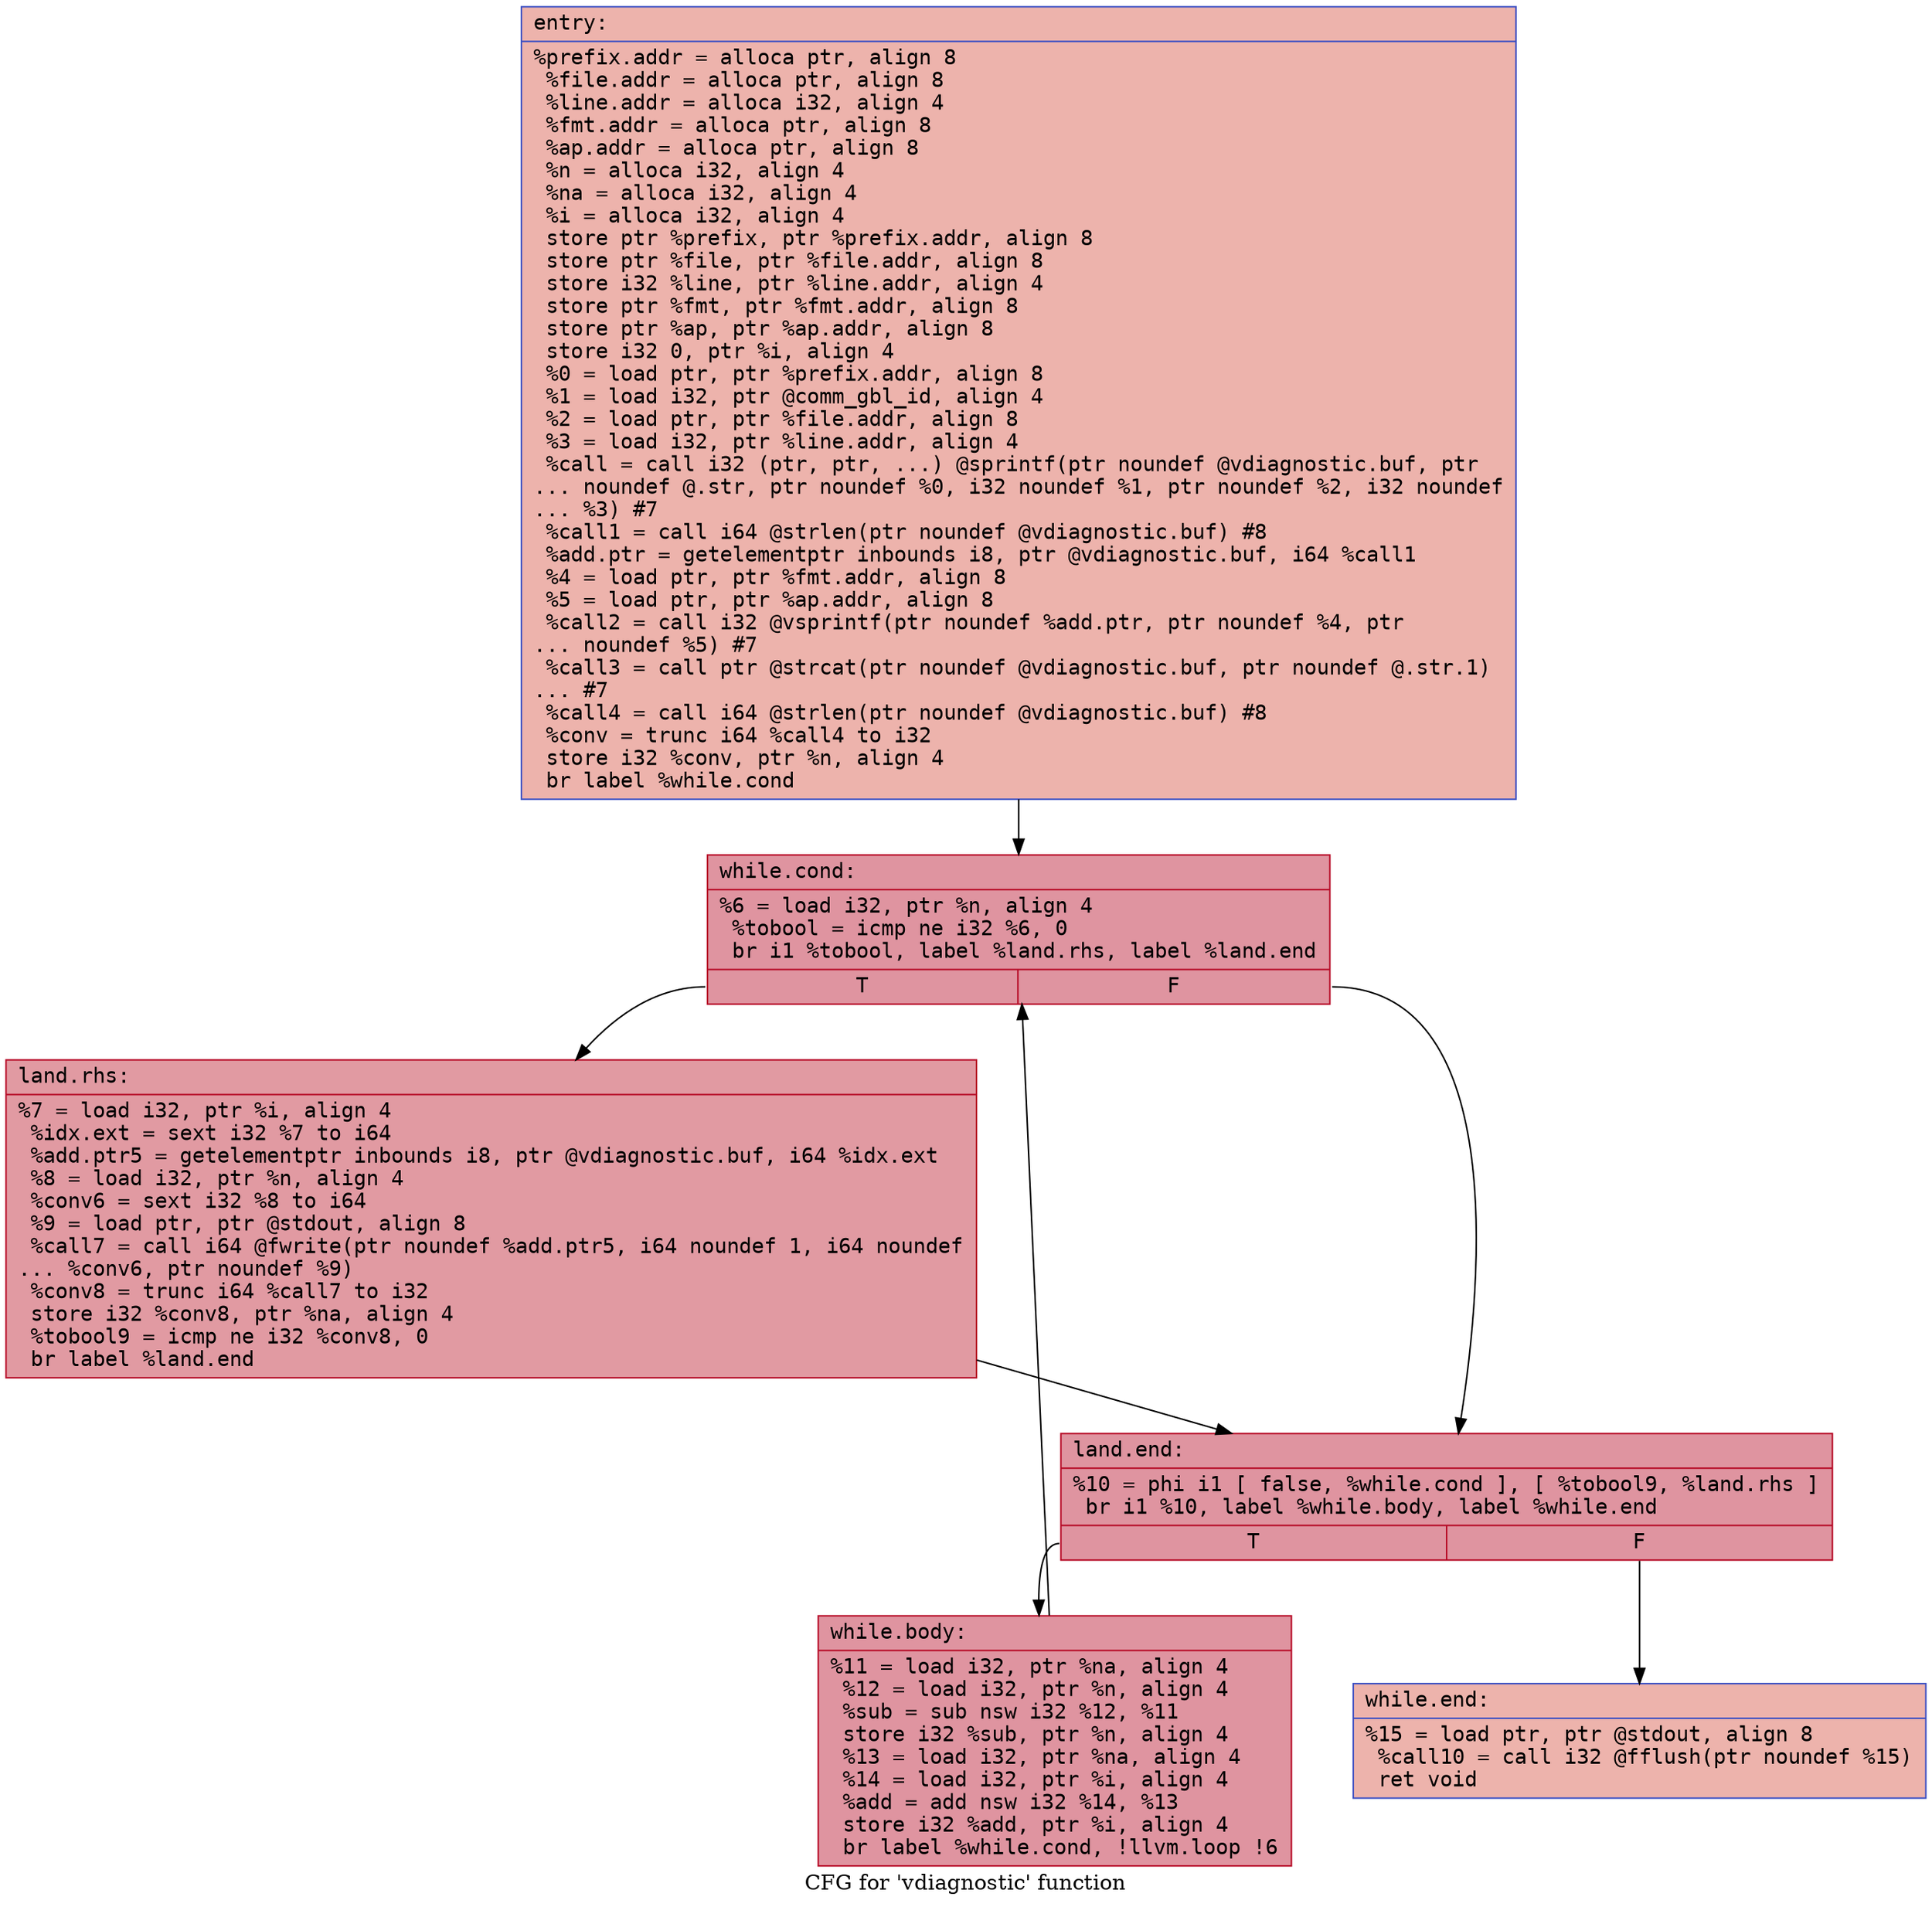 digraph "CFG for 'vdiagnostic' function" {
	label="CFG for 'vdiagnostic' function";

	Node0x55563bf9a4c0 [shape=record,color="#3d50c3ff", style=filled, fillcolor="#d6524470" fontname="Courier",label="{entry:\l|  %prefix.addr = alloca ptr, align 8\l  %file.addr = alloca ptr, align 8\l  %line.addr = alloca i32, align 4\l  %fmt.addr = alloca ptr, align 8\l  %ap.addr = alloca ptr, align 8\l  %n = alloca i32, align 4\l  %na = alloca i32, align 4\l  %i = alloca i32, align 4\l  store ptr %prefix, ptr %prefix.addr, align 8\l  store ptr %file, ptr %file.addr, align 8\l  store i32 %line, ptr %line.addr, align 4\l  store ptr %fmt, ptr %fmt.addr, align 8\l  store ptr %ap, ptr %ap.addr, align 8\l  store i32 0, ptr %i, align 4\l  %0 = load ptr, ptr %prefix.addr, align 8\l  %1 = load i32, ptr @comm_gbl_id, align 4\l  %2 = load ptr, ptr %file.addr, align 8\l  %3 = load i32, ptr %line.addr, align 4\l  %call = call i32 (ptr, ptr, ...) @sprintf(ptr noundef @vdiagnostic.buf, ptr\l... noundef @.str, ptr noundef %0, i32 noundef %1, ptr noundef %2, i32 noundef\l... %3) #7\l  %call1 = call i64 @strlen(ptr noundef @vdiagnostic.buf) #8\l  %add.ptr = getelementptr inbounds i8, ptr @vdiagnostic.buf, i64 %call1\l  %4 = load ptr, ptr %fmt.addr, align 8\l  %5 = load ptr, ptr %ap.addr, align 8\l  %call2 = call i32 @vsprintf(ptr noundef %add.ptr, ptr noundef %4, ptr\l... noundef %5) #7\l  %call3 = call ptr @strcat(ptr noundef @vdiagnostic.buf, ptr noundef @.str.1)\l... #7\l  %call4 = call i64 @strlen(ptr noundef @vdiagnostic.buf) #8\l  %conv = trunc i64 %call4 to i32\l  store i32 %conv, ptr %n, align 4\l  br label %while.cond\l}"];
	Node0x55563bf9a4c0 -> Node0x55563bf9c4a0[tooltip="entry -> while.cond\nProbability 100.00%" ];
	Node0x55563bf9c4a0 [shape=record,color="#b70d28ff", style=filled, fillcolor="#b70d2870" fontname="Courier",label="{while.cond:\l|  %6 = load i32, ptr %n, align 4\l  %tobool = icmp ne i32 %6, 0\l  br i1 %tobool, label %land.rhs, label %land.end\l|{<s0>T|<s1>F}}"];
	Node0x55563bf9c4a0:s0 -> Node0x55563bf9c6f0[tooltip="while.cond -> land.rhs\nProbability 62.50%" ];
	Node0x55563bf9c4a0:s1 -> Node0x55563bf9c770[tooltip="while.cond -> land.end\nProbability 37.50%" ];
	Node0x55563bf9c6f0 [shape=record,color="#b70d28ff", style=filled, fillcolor="#bb1b2c70" fontname="Courier",label="{land.rhs:\l|  %7 = load i32, ptr %i, align 4\l  %idx.ext = sext i32 %7 to i64\l  %add.ptr5 = getelementptr inbounds i8, ptr @vdiagnostic.buf, i64 %idx.ext\l  %8 = load i32, ptr %n, align 4\l  %conv6 = sext i32 %8 to i64\l  %9 = load ptr, ptr @stdout, align 8\l  %call7 = call i64 @fwrite(ptr noundef %add.ptr5, i64 noundef 1, i64 noundef\l... %conv6, ptr noundef %9)\l  %conv8 = trunc i64 %call7 to i32\l  store i32 %conv8, ptr %na, align 4\l  %tobool9 = icmp ne i32 %conv8, 0\l  br label %land.end\l}"];
	Node0x55563bf9c6f0 -> Node0x55563bf9c770[tooltip="land.rhs -> land.end\nProbability 100.00%" ];
	Node0x55563bf9c770 [shape=record,color="#b70d28ff", style=filled, fillcolor="#b70d2870" fontname="Courier",label="{land.end:\l|  %10 = phi i1 [ false, %while.cond ], [ %tobool9, %land.rhs ]\l  br i1 %10, label %while.body, label %while.end\l|{<s0>T|<s1>F}}"];
	Node0x55563bf9c770:s0 -> Node0x55563bf9d490[tooltip="land.end -> while.body\nProbability 96.88%" ];
	Node0x55563bf9c770:s1 -> Node0x55563bf9d570[tooltip="land.end -> while.end\nProbability 3.12%" ];
	Node0x55563bf9d490 [shape=record,color="#b70d28ff", style=filled, fillcolor="#b70d2870" fontname="Courier",label="{while.body:\l|  %11 = load i32, ptr %na, align 4\l  %12 = load i32, ptr %n, align 4\l  %sub = sub nsw i32 %12, %11\l  store i32 %sub, ptr %n, align 4\l  %13 = load i32, ptr %na, align 4\l  %14 = load i32, ptr %i, align 4\l  %add = add nsw i32 %14, %13\l  store i32 %add, ptr %i, align 4\l  br label %while.cond, !llvm.loop !6\l}"];
	Node0x55563bf9d490 -> Node0x55563bf9c4a0[tooltip="while.body -> while.cond\nProbability 100.00%" ];
	Node0x55563bf9d570 [shape=record,color="#3d50c3ff", style=filled, fillcolor="#d6524470" fontname="Courier",label="{while.end:\l|  %15 = load ptr, ptr @stdout, align 8\l  %call10 = call i32 @fflush(ptr noundef %15)\l  ret void\l}"];
}
